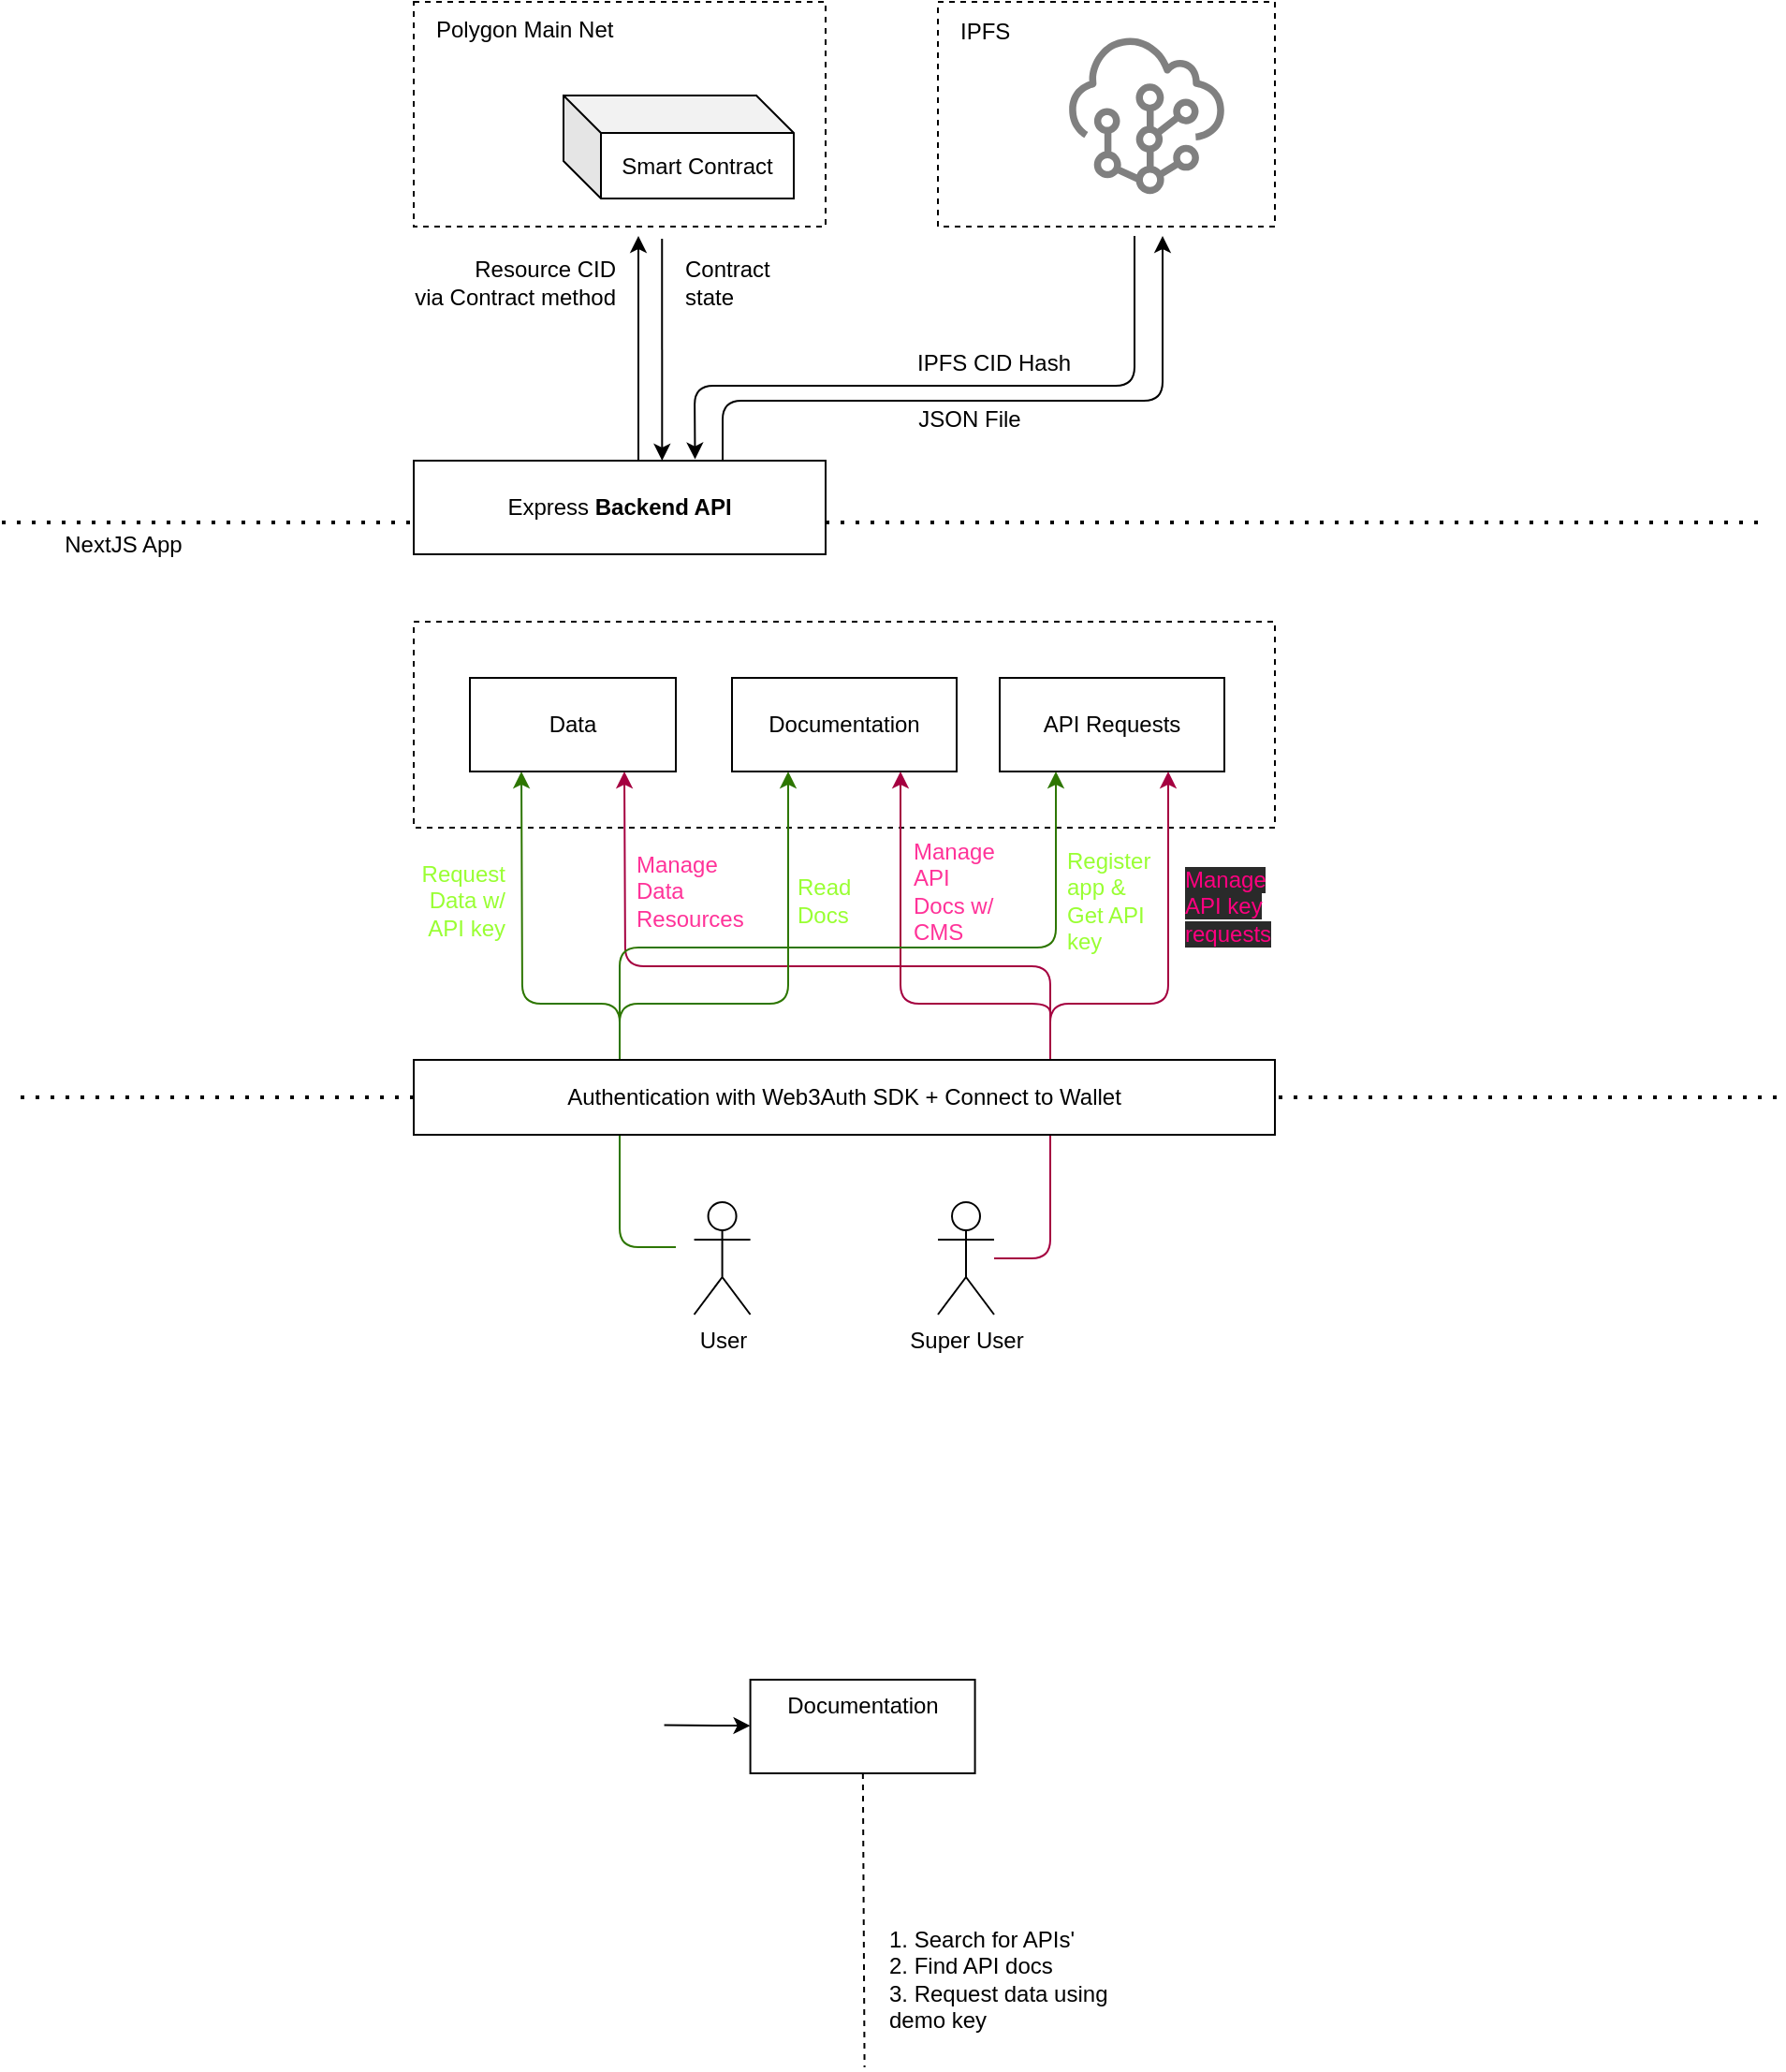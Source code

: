 <mxfile>
    <diagram id="SIpeTJENHiE1sl-4lK3j" name="Page-1">
        <mxGraphModel dx="715" dy="405" grid="1" gridSize="10" guides="1" tooltips="1" connect="1" arrows="1" fold="1" page="0" pageScale="1" pageWidth="850" pageHeight="1100" math="0" shadow="0">
            <root>
                <mxCell id="0"/>
                <mxCell id="1" parent="0"/>
                <mxCell id="141" value="" style="endArrow=none;dashed=1;html=1;dashPattern=1 3;strokeWidth=2;" edge="1" parent="1">
                    <mxGeometry width="50" height="50" relative="1" as="geometry">
                        <mxPoint x="110" y="890" as="sourcePoint"/>
                        <mxPoint x="1050" y="890" as="targetPoint"/>
                    </mxGeometry>
                </mxCell>
                <mxCell id="129" value="" style="rounded=0;whiteSpace=wrap;html=1;dashed=1;" vertex="1" parent="1">
                    <mxGeometry x="320" y="636" width="460" height="110" as="geometry"/>
                </mxCell>
                <mxCell id="116" value="" style="endArrow=none;dashed=1;html=1;dashPattern=1 3;strokeWidth=2;" edge="1" parent="1">
                    <mxGeometry width="50" height="50" relative="1" as="geometry">
                        <mxPoint x="100" y="583" as="sourcePoint"/>
                        <mxPoint x="1040" y="583" as="targetPoint"/>
                    </mxGeometry>
                </mxCell>
                <mxCell id="107" style="edgeStyle=none;html=1;entryX=0.683;entryY=-0.014;entryDx=0;entryDy=0;entryPerimeter=0;" edge="1" parent="1" target="94">
                    <mxGeometry relative="1" as="geometry">
                        <mxPoint x="705" y="430" as="sourcePoint"/>
                        <mxPoint x="550" y="505" as="targetPoint"/>
                        <Array as="points">
                            <mxPoint x="705" y="510"/>
                            <mxPoint x="470" y="510"/>
                        </Array>
                    </mxGeometry>
                </mxCell>
                <mxCell id="101" value="" style="rounded=0;whiteSpace=wrap;html=1;dashed=1;" vertex="1" parent="1">
                    <mxGeometry x="600" y="305" width="180" height="120" as="geometry"/>
                </mxCell>
                <mxCell id="137" style="edgeStyle=none;html=1;entryX=0.25;entryY=1;entryDx=0;entryDy=0;fillColor=#60a917;strokeColor=#2D7600;" edge="1" parent="1" target="124">
                    <mxGeometry relative="1" as="geometry">
                        <Array as="points">
                            <mxPoint x="430" y="970"/>
                            <mxPoint x="430" y="840"/>
                            <mxPoint x="378" y="840"/>
                        </Array>
                        <mxPoint x="460" y="970" as="sourcePoint"/>
                    </mxGeometry>
                </mxCell>
                <mxCell id="53" value="User" style="shape=umlActor;verticalLabelPosition=bottom;verticalAlign=top;html=1;outlineConnect=0;" vertex="1" parent="1">
                    <mxGeometry x="469.79" y="946" width="30" height="60" as="geometry"/>
                </mxCell>
                <mxCell id="66" value="" style="edgeStyle=none;html=1;endArrow=classic;endFill=1;" edge="1" parent="1" target="65">
                    <mxGeometry relative="1" as="geometry">
                        <mxPoint x="453.79" y="1225.281" as="sourcePoint"/>
                    </mxGeometry>
                </mxCell>
                <mxCell id="71" value="" style="edgeStyle=none;html=1;endArrow=none;endFill=0;dashed=1;" edge="1" parent="1" source="65">
                    <mxGeometry relative="1" as="geometry">
                        <mxPoint x="560.79" y="1408" as="targetPoint"/>
                    </mxGeometry>
                </mxCell>
                <mxCell id="65" value="Documentation" style="whiteSpace=wrap;html=1;verticalAlign=top;fillColor=none;strokeColor=default;" vertex="1" parent="1">
                    <mxGeometry x="499.79" y="1201" width="120" height="50" as="geometry"/>
                </mxCell>
                <mxCell id="72" value="&lt;div style=&quot;text-align: left&quot;&gt;&lt;span&gt;1. Search for APIs'&lt;/span&gt;&lt;/div&gt;&lt;div style=&quot;text-align: left&quot;&gt;&lt;span&gt;2. Find API docs&lt;/span&gt;&lt;/div&gt;&lt;div style=&quot;text-align: left&quot;&gt;&lt;span&gt;3. Request data using demo key&lt;/span&gt;&lt;/div&gt;" style="rounded=0;whiteSpace=wrap;html=1;shadow=1;strokeColor=none;fillColor=none;" vertex="1" parent="1">
                    <mxGeometry x="572.79" y="1331" width="120" height="60" as="geometry"/>
                </mxCell>
                <mxCell id="79" value="" style="rounded=0;whiteSpace=wrap;html=1;dashed=1;" vertex="1" parent="1">
                    <mxGeometry x="320" y="305" width="220" height="120" as="geometry"/>
                </mxCell>
                <mxCell id="77" value="Smart Contract" style="shape=cube;whiteSpace=wrap;html=1;boundedLbl=1;backgroundOutline=1;darkOpacity=0.05;darkOpacity2=0.1;" vertex="1" parent="1">
                    <mxGeometry x="400" y="355" width="123" height="55" as="geometry"/>
                </mxCell>
                <mxCell id="81" value="Polygon Main Net" style="text;html=1;strokeColor=none;fillColor=none;align=left;verticalAlign=middle;whiteSpace=wrap;rounded=0;dashed=1;" vertex="1" parent="1">
                    <mxGeometry x="330" y="305" width="120" height="30" as="geometry"/>
                </mxCell>
                <mxCell id="94" value="Express &lt;b&gt;Backend API&lt;/b&gt;" style="rounded=0;whiteSpace=wrap;html=1;" vertex="1" parent="1">
                    <mxGeometry x="320" y="550" width="220" height="50" as="geometry"/>
                </mxCell>
                <mxCell id="102" value="IPFS" style="text;html=1;strokeColor=none;fillColor=none;align=left;verticalAlign=middle;whiteSpace=wrap;rounded=0;dashed=1;" vertex="1" parent="1">
                    <mxGeometry x="610" y="306" width="120" height="30" as="geometry"/>
                </mxCell>
                <mxCell id="105" value="" style="endArrow=classic;html=1;exitX=0.75;exitY=0;exitDx=0;exitDy=0;" edge="1" parent="1" source="94">
                    <mxGeometry width="50" height="50" relative="1" as="geometry">
                        <mxPoint x="630" y="520" as="sourcePoint"/>
                        <mxPoint x="720" y="430" as="targetPoint"/>
                        <Array as="points">
                            <mxPoint x="485" y="518"/>
                            <mxPoint x="720" y="518"/>
                        </Array>
                    </mxGeometry>
                </mxCell>
                <mxCell id="106" value="JSON File" style="text;html=1;strokeColor=none;fillColor=none;align=center;verticalAlign=middle;whiteSpace=wrap;rounded=0;dashed=1;" vertex="1" parent="1">
                    <mxGeometry x="567" y="513" width="100" height="30" as="geometry"/>
                </mxCell>
                <mxCell id="108" value="&lt;div&gt;&lt;span&gt;IPFS CID Hash&lt;/span&gt;&lt;/div&gt;" style="text;html=1;strokeColor=none;fillColor=none;align=center;verticalAlign=middle;whiteSpace=wrap;rounded=0;dashed=1;" vertex="1" parent="1">
                    <mxGeometry x="580" y="483" width="100" height="30" as="geometry"/>
                </mxCell>
                <mxCell id="109" value="Resource CID&lt;br&gt;via Contract method" style="text;html=1;strokeColor=none;fillColor=none;align=right;verticalAlign=middle;whiteSpace=wrap;rounded=0;dashed=1;" vertex="1" parent="1">
                    <mxGeometry x="310" y="440" width="120" height="30" as="geometry"/>
                </mxCell>
                <mxCell id="112" value="" style="endArrow=classic;html=1;" edge="1" parent="1">
                    <mxGeometry width="50" height="50" relative="1" as="geometry">
                        <mxPoint x="440" y="549.94" as="sourcePoint"/>
                        <mxPoint x="440" y="430" as="targetPoint"/>
                    </mxGeometry>
                </mxCell>
                <mxCell id="113" value="" style="endArrow=classic;html=1;entryX=0.603;entryY=0;entryDx=0;entryDy=0;entryPerimeter=0;" edge="1" parent="1" target="94">
                    <mxGeometry width="50" height="50" relative="1" as="geometry">
                        <mxPoint x="452.63" y="431.5" as="sourcePoint"/>
                        <mxPoint x="452.63" y="476.5" as="targetPoint"/>
                    </mxGeometry>
                </mxCell>
                <mxCell id="114" value="Contract state" style="text;html=1;strokeColor=none;fillColor=none;align=left;verticalAlign=middle;whiteSpace=wrap;rounded=0;dashed=1;" vertex="1" parent="1">
                    <mxGeometry x="463" y="440" width="60" height="30" as="geometry"/>
                </mxCell>
                <mxCell id="117" value="" style="sketch=0;outlineConnect=0;fontColor=#232F3E;gradientColor=none;fillColor=#808080;strokeColor=none;dashed=0;verticalLabelPosition=bottom;verticalAlign=top;align=center;html=1;fontSize=12;fontStyle=0;aspect=fixed;pointerEvents=1;shape=mxgraph.aws4.resource;shadow=0;" vertex="1" parent="1">
                    <mxGeometry x="670" y="322.41" width="83" height="85.18" as="geometry"/>
                </mxCell>
                <mxCell id="122" value="Documentation" style="rounded=0;whiteSpace=wrap;html=1;" vertex="1" parent="1">
                    <mxGeometry x="490" y="666" width="120" height="50" as="geometry"/>
                </mxCell>
                <mxCell id="123" value="API Requests" style="rounded=0;whiteSpace=wrap;html=1;" vertex="1" parent="1">
                    <mxGeometry x="633" y="666" width="120" height="50" as="geometry"/>
                </mxCell>
                <mxCell id="124" value="Data" style="rounded=0;whiteSpace=wrap;html=1;" vertex="1" parent="1">
                    <mxGeometry x="350" y="666" width="110" height="50" as="geometry"/>
                </mxCell>
                <mxCell id="125" value="&lt;span style=&quot;font-family: helvetica; font-size: 12px; font-style: normal; font-weight: 400; letter-spacing: normal; text-align: left; text-indent: 0px; text-transform: none; word-spacing: 0px; background-color: rgb(42, 42, 42);&quot;&gt;Manage API key&lt;br&gt;requests&lt;/span&gt;" style="text;whiteSpace=wrap;html=1;fontColor=#FF0080;" vertex="1" parent="1">
                    <mxGeometry x="730" y="760" width="60" height="40" as="geometry"/>
                </mxCell>
                <mxCell id="138" style="edgeStyle=none;html=1;fillColor=#d80073;strokeColor=#A50040;entryX=0.75;entryY=1;entryDx=0;entryDy=0;" edge="1" parent="1" source="133" target="123">
                    <mxGeometry relative="1" as="geometry">
                        <Array as="points">
                            <mxPoint x="660" y="976"/>
                            <mxPoint x="660" y="840"/>
                            <mxPoint x="723" y="840"/>
                        </Array>
                        <mxPoint x="670" y="920" as="targetPoint"/>
                    </mxGeometry>
                </mxCell>
                <mxCell id="133" value="Super User" style="shape=umlActor;verticalLabelPosition=bottom;verticalAlign=top;html=1;outlineConnect=0;" vertex="1" parent="1">
                    <mxGeometry x="600" y="946" width="30" height="60" as="geometry"/>
                </mxCell>
                <mxCell id="142" value="NextJS App" style="text;html=1;strokeColor=none;fillColor=none;align=center;verticalAlign=middle;whiteSpace=wrap;rounded=0;" vertex="1" parent="1">
                    <mxGeometry x="120" y="580" width="90" height="30" as="geometry"/>
                </mxCell>
                <mxCell id="143" value="Request Data w/ API key" style="text;html=1;strokeColor=none;fillColor=none;align=right;verticalAlign=middle;whiteSpace=wrap;rounded=0;fontColor=#99FF33;" vertex="1" parent="1">
                    <mxGeometry x="310" y="770" width="60.79" height="30" as="geometry"/>
                </mxCell>
                <mxCell id="145" value="Register app &amp;amp; Get API key" style="text;html=1;strokeColor=none;fillColor=none;align=left;verticalAlign=middle;whiteSpace=wrap;rounded=0;fontColor=#99FF33;" vertex="1" parent="1">
                    <mxGeometry x="667" y="770" width="43" height="30" as="geometry"/>
                </mxCell>
                <mxCell id="149" value="Manage API&lt;br&gt;Docs w/ CMS" style="text;html=1;strokeColor=none;fillColor=none;align=left;verticalAlign=middle;whiteSpace=wrap;rounded=0;fontColor=#FF3399;" vertex="1" parent="1">
                    <mxGeometry x="585" y="765" width="60" height="30" as="geometry"/>
                </mxCell>
                <mxCell id="151" value="&lt;span style=&quot;font-family: &amp;quot;helvetica&amp;quot;&quot;&gt;Manage Data Resources&lt;/span&gt;" style="text;html=1;strokeColor=none;fillColor=none;align=left;verticalAlign=middle;whiteSpace=wrap;rounded=0;fontColor=#FF3399;" vertex="1" parent="1">
                    <mxGeometry x="437.39" y="765" width="42.61" height="30" as="geometry"/>
                </mxCell>
                <mxCell id="153" value="Read Docs" style="text;html=1;strokeColor=none;fillColor=none;align=left;verticalAlign=middle;whiteSpace=wrap;rounded=0;fontColor=#99FF33;" vertex="1" parent="1">
                    <mxGeometry x="523" y="770" width="40.21" height="30" as="geometry"/>
                </mxCell>
                <mxCell id="158" value="" style="endArrow=classic;html=1;fillColor=#d80073;strokeColor=#A50040;entryX=0.75;entryY=1;entryDx=0;entryDy=0;" edge="1" parent="1" target="122">
                    <mxGeometry width="50" height="50" relative="1" as="geometry">
                        <mxPoint x="660" y="850" as="sourcePoint"/>
                        <mxPoint x="670" y="790" as="targetPoint"/>
                        <Array as="points">
                            <mxPoint x="660" y="840"/>
                            <mxPoint x="580" y="840"/>
                        </Array>
                    </mxGeometry>
                </mxCell>
                <mxCell id="159" value="" style="endArrow=classic;html=1;fontColor=#FF0080;entryX=0.75;entryY=1;entryDx=0;entryDy=0;fillColor=#d80073;strokeColor=#A50040;" edge="1" parent="1" target="124">
                    <mxGeometry width="50" height="50" relative="1" as="geometry">
                        <mxPoint x="660" y="850" as="sourcePoint"/>
                        <mxPoint x="430" y="790" as="targetPoint"/>
                        <Array as="points">
                            <mxPoint x="660" y="820"/>
                            <mxPoint x="433" y="820"/>
                        </Array>
                    </mxGeometry>
                </mxCell>
                <mxCell id="160" value="" style="endArrow=classic;html=1;fontColor=#FF0080;entryX=0.25;entryY=1;entryDx=0;entryDy=0;fillColor=#60a917;strokeColor=#2D7600;" edge="1" parent="1" target="122">
                    <mxGeometry width="50" height="50" relative="1" as="geometry">
                        <mxPoint x="430" y="860" as="sourcePoint"/>
                        <mxPoint x="520" y="830" as="targetPoint"/>
                        <Array as="points">
                            <mxPoint x="430" y="840"/>
                            <mxPoint x="520" y="840"/>
                        </Array>
                    </mxGeometry>
                </mxCell>
                <mxCell id="161" value="" style="endArrow=classic;html=1;fontColor=#99FF33;entryX=0.25;entryY=1;entryDx=0;entryDy=0;fillColor=#60a917;strokeColor=#2D7600;" edge="1" parent="1" target="123">
                    <mxGeometry width="50" height="50" relative="1" as="geometry">
                        <mxPoint x="430" y="850" as="sourcePoint"/>
                        <mxPoint x="670" y="730" as="targetPoint"/>
                        <Array as="points">
                            <mxPoint x="430" y="810"/>
                            <mxPoint x="663" y="810"/>
                        </Array>
                    </mxGeometry>
                </mxCell>
                <mxCell id="132" value="Authentication with Web3Auth SDK + Connect to Wallet" style="rounded=0;whiteSpace=wrap;html=1;" vertex="1" parent="1">
                    <mxGeometry x="320" y="870" width="460" height="40" as="geometry"/>
                </mxCell>
            </root>
        </mxGraphModel>
    </diagram>
</mxfile>